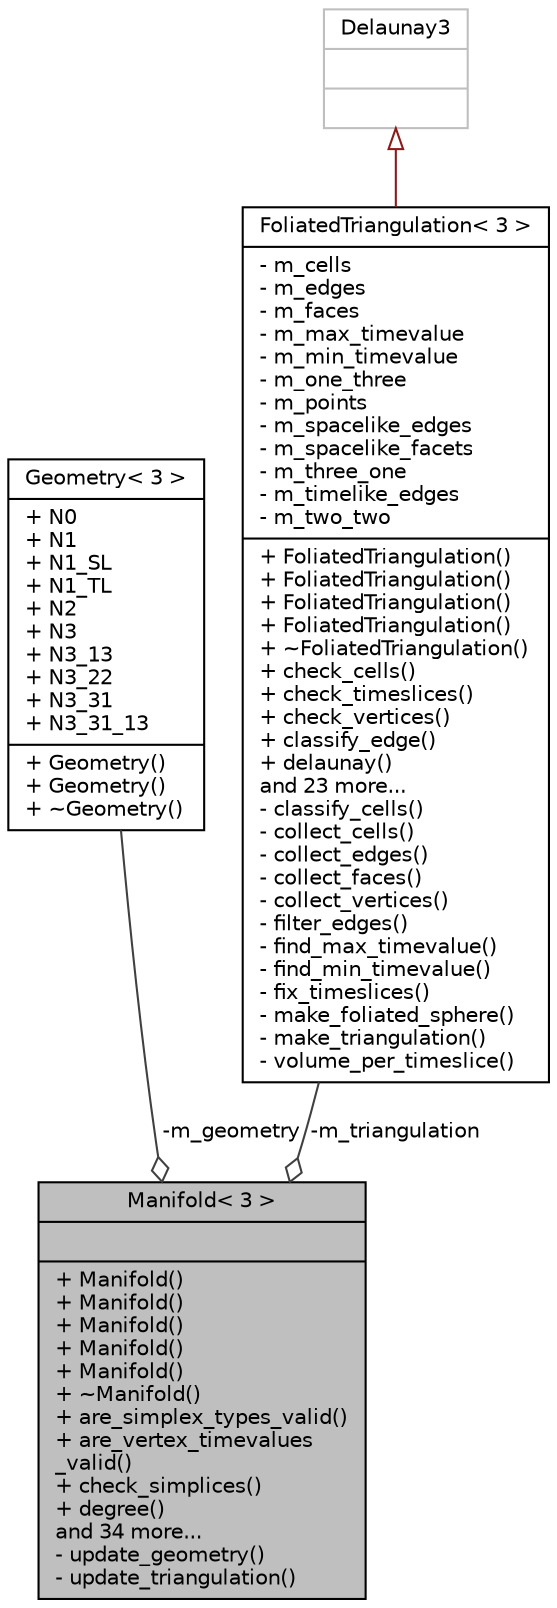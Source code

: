 digraph "Manifold&lt; 3 &gt;"
{
 // LATEX_PDF_SIZE
  edge [fontname="Helvetica",fontsize="10",labelfontname="Helvetica",labelfontsize="10"];
  node [fontname="Helvetica",fontsize="10",shape=record];
  Node1 [label="{Manifold\< 3 \>\n||+ Manifold()\l+ Manifold()\l+ Manifold()\l+ Manifold()\l+ Manifold()\l+ ~Manifold()\l+ are_simplex_types_valid()\l+ are_vertex_timevalues\l_valid()\l+ check_simplices()\l+ degree()\land 34 more...\l- update_geometry()\l- update_triangulation()\l}",height=0.2,width=0.4,color="black", fillcolor="grey75", style="filled", fontcolor="black",tooltip="3D Manifold"];
  Node2 -> Node1 [color="grey25",fontsize="10",style="solid",label=" -m_geometry" ,arrowhead="odiamond",fontname="Helvetica"];
  Node2 [label="{Geometry\< 3 \>\n|+ N0\l+ N1\l+ N1_SL\l+ N1_TL\l+ N2\l+ N3\l+ N3_13\l+ N3_22\l+ N3_31\l+ N3_31_13\l|+ Geometry()\l+ Geometry()\l+ ~Geometry()\l}",height=0.2,width=0.4,color="black", fillcolor="white", style="filled",URL="$struct_geometry_3_013_01_4.html",tooltip="3D Geometry"];
  Node3 -> Node1 [color="grey25",fontsize="10",style="solid",label=" -m_triangulation" ,arrowhead="odiamond",fontname="Helvetica"];
  Node3 [label="{FoliatedTriangulation\< 3 \>\n|- m_cells\l- m_edges\l- m_faces\l- m_max_timevalue\l- m_min_timevalue\l- m_one_three\l- m_points\l- m_spacelike_edges\l- m_spacelike_facets\l- m_three_one\l- m_timelike_edges\l- m_two_two\l|+ FoliatedTriangulation()\l+ FoliatedTriangulation()\l+ FoliatedTriangulation()\l+ FoliatedTriangulation()\l+ ~FoliatedTriangulation()\l+ check_cells()\l+ check_timeslices()\l+ check_vertices()\l+ classify_edge()\l+ delaunay()\land 23 more...\l- classify_cells()\l- collect_cells()\l- collect_edges()\l- collect_faces()\l- collect_vertices()\l- filter_edges()\l- find_max_timevalue()\l- find_min_timevalue()\l- fix_timeslices()\l- make_foliated_sphere()\l- make_triangulation()\l- volume_per_timeslice()\l}",height=0.2,width=0.4,color="black", fillcolor="white", style="filled",URL="$class_foliated_triangulation_3_013_01_4.html",tooltip="3D Triangulation"];
  Node4 -> Node3 [dir="back",color="firebrick4",fontsize="10",style="solid",arrowtail="onormal",fontname="Helvetica"];
  Node4 [label="{Delaunay3\n||}",height=0.2,width=0.4,color="grey75", fillcolor="white", style="filled",tooltip=" "];
}
